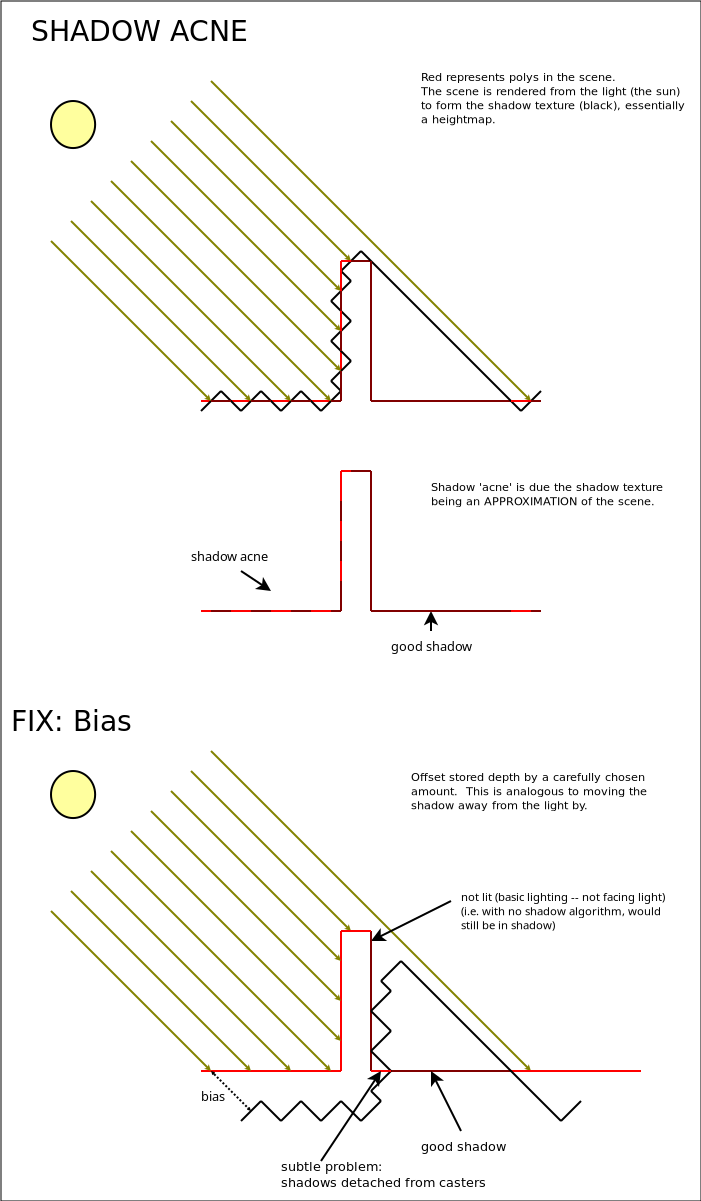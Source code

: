 <?xml version="1.0" encoding="UTF-8"?>
<dia:diagram xmlns:dia="http://www.lysator.liu.se/~alla/dia/">
  <dia:layer name="Background" visible="true" active="true">
    <dia:object type="Flowchart - Box" version="0" id="O0">
      <dia:attribute name="obj_pos">
        <dia:point val="25,-23"/>
      </dia:attribute>
      <dia:attribute name="obj_bb">
        <dia:rectangle val="25,-23;60,37"/>
      </dia:attribute>
      <dia:attribute name="elem_corner">
        <dia:point val="25,-23"/>
      </dia:attribute>
      <dia:attribute name="elem_width">
        <dia:real val="35"/>
      </dia:attribute>
      <dia:attribute name="elem_height">
        <dia:real val="60"/>
      </dia:attribute>
      <dia:attribute name="border_width">
        <dia:real val="1.175e-38"/>
      </dia:attribute>
      <dia:attribute name="show_background">
        <dia:boolean val="true"/>
      </dia:attribute>
      <dia:attribute name="padding">
        <dia:real val="0.5"/>
      </dia:attribute>
      <dia:attribute name="text">
        <dia:composite type="text">
          <dia:attribute name="string">
            <dia:string>##</dia:string>
          </dia:attribute>
          <dia:attribute name="font">
            <dia:font family="sans" style="0" name="Helvetica"/>
          </dia:attribute>
          <dia:attribute name="height">
            <dia:real val="0.8"/>
          </dia:attribute>
          <dia:attribute name="pos">
            <dia:point val="42.5,7.195"/>
          </dia:attribute>
          <dia:attribute name="color">
            <dia:color val="#a020f0"/>
          </dia:attribute>
          <dia:attribute name="alignment">
            <dia:enum val="1"/>
          </dia:attribute>
        </dia:composite>
      </dia:attribute>
    </dia:object>
    <dia:object type="Standard - Line" version="0" id="O1">
      <dia:attribute name="obj_pos">
        <dia:point val="35,30.5"/>
      </dia:attribute>
      <dia:attribute name="obj_bb">
        <dia:rectangle val="34.95,30.45;42.05,30.55"/>
      </dia:attribute>
      <dia:attribute name="conn_endpoints">
        <dia:point val="35,30.5"/>
        <dia:point val="42,30.5"/>
      </dia:attribute>
      <dia:attribute name="numcp">
        <dia:int val="1"/>
      </dia:attribute>
      <dia:attribute name="line_color">
        <dia:color val="#ff0000"/>
      </dia:attribute>
    </dia:object>
    <dia:object type="Standard - Line" version="0" id="O2">
      <dia:attribute name="obj_pos">
        <dia:point val="42,30.5"/>
      </dia:attribute>
      <dia:attribute name="obj_bb">
        <dia:rectangle val="41.95,23.45;42.05,30.55"/>
      </dia:attribute>
      <dia:attribute name="conn_endpoints">
        <dia:point val="42,30.5"/>
        <dia:point val="42,23.5"/>
      </dia:attribute>
      <dia:attribute name="numcp">
        <dia:int val="1"/>
      </dia:attribute>
      <dia:attribute name="line_color">
        <dia:color val="#ff0000"/>
      </dia:attribute>
    </dia:object>
    <dia:object type="Standard - Line" version="0" id="O3">
      <dia:attribute name="obj_pos">
        <dia:point val="44.5,30.5"/>
      </dia:attribute>
      <dia:attribute name="obj_bb">
        <dia:rectangle val="44.45,30.45;50.55,30.55"/>
      </dia:attribute>
      <dia:attribute name="conn_endpoints">
        <dia:point val="44.5,30.5"/>
        <dia:point val="50.5,30.5"/>
      </dia:attribute>
      <dia:attribute name="numcp">
        <dia:int val="1"/>
      </dia:attribute>
      <dia:attribute name="line_color">
        <dia:color val="#800000"/>
      </dia:attribute>
    </dia:object>
    <dia:object type="Flowchart - Ellipse" version="0" id="O4">
      <dia:attribute name="obj_pos">
        <dia:point val="27.5,15.5"/>
      </dia:attribute>
      <dia:attribute name="obj_bb">
        <dia:rectangle val="27.45,15.45;29.757,17.903"/>
      </dia:attribute>
      <dia:attribute name="elem_corner">
        <dia:point val="27.5,15.5"/>
      </dia:attribute>
      <dia:attribute name="elem_width">
        <dia:real val="2.207"/>
      </dia:attribute>
      <dia:attribute name="elem_height">
        <dia:real val="2.353"/>
      </dia:attribute>
      <dia:attribute name="border_width">
        <dia:real val="0.1"/>
      </dia:attribute>
      <dia:attribute name="inner_color">
        <dia:color val="#ffff9e"/>
      </dia:attribute>
      <dia:attribute name="show_background">
        <dia:boolean val="true"/>
      </dia:attribute>
      <dia:attribute name="padding">
        <dia:real val="0.354"/>
      </dia:attribute>
      <dia:attribute name="text">
        <dia:composite type="text">
          <dia:attribute name="string">
            <dia:string>##</dia:string>
          </dia:attribute>
          <dia:attribute name="font">
            <dia:font family="sans" style="0" name="Helvetica"/>
          </dia:attribute>
          <dia:attribute name="height">
            <dia:real val="0.8"/>
          </dia:attribute>
          <dia:attribute name="pos">
            <dia:point val="28.603,16.872"/>
          </dia:attribute>
          <dia:attribute name="color">
            <dia:color val="#000000"/>
          </dia:attribute>
          <dia:attribute name="alignment">
            <dia:enum val="1"/>
          </dia:attribute>
        </dia:composite>
      </dia:attribute>
    </dia:object>
    <dia:object type="Standard - Line" version="0" id="O5">
      <dia:attribute name="obj_pos">
        <dia:point val="44.5,26.5"/>
      </dia:attribute>
      <dia:attribute name="obj_bb">
        <dia:rectangle val="43.929,25.929;44.571,26.571"/>
      </dia:attribute>
      <dia:attribute name="conn_endpoints">
        <dia:point val="44.5,26.5"/>
        <dia:point val="44,26"/>
      </dia:attribute>
      <dia:attribute name="numcp">
        <dia:int val="1"/>
      </dia:attribute>
    </dia:object>
    <dia:object type="Standard - Line" version="0" id="O6">
      <dia:attribute name="obj_pos">
        <dia:point val="27.5,22.5"/>
      </dia:attribute>
      <dia:attribute name="obj_bb">
        <dia:rectangle val="27.429,22.429;35.579,30.579"/>
      </dia:attribute>
      <dia:attribute name="conn_endpoints">
        <dia:point val="27.5,22.5"/>
        <dia:point val="35.5,30.5"/>
      </dia:attribute>
      <dia:attribute name="numcp">
        <dia:int val="1"/>
      </dia:attribute>
      <dia:attribute name="line_color">
        <dia:color val="#828200"/>
      </dia:attribute>
      <dia:attribute name="end_arrow">
        <dia:enum val="22"/>
      </dia:attribute>
      <dia:attribute name="end_arrow_length">
        <dia:real val="0.1"/>
      </dia:attribute>
      <dia:attribute name="end_arrow_width">
        <dia:real val="0.1"/>
      </dia:attribute>
    </dia:object>
    <dia:object type="Standard - Line" version="0" id="O7">
      <dia:attribute name="obj_pos">
        <dia:point val="28.5,21.5"/>
      </dia:attribute>
      <dia:attribute name="obj_bb">
        <dia:rectangle val="28.429,21.429;37.579,30.579"/>
      </dia:attribute>
      <dia:attribute name="conn_endpoints">
        <dia:point val="28.5,21.5"/>
        <dia:point val="37.5,30.5"/>
      </dia:attribute>
      <dia:attribute name="numcp">
        <dia:int val="1"/>
      </dia:attribute>
      <dia:attribute name="line_color">
        <dia:color val="#828200"/>
      </dia:attribute>
      <dia:attribute name="end_arrow">
        <dia:enum val="22"/>
      </dia:attribute>
      <dia:attribute name="end_arrow_length">
        <dia:real val="0.1"/>
      </dia:attribute>
      <dia:attribute name="end_arrow_width">
        <dia:real val="0.1"/>
      </dia:attribute>
    </dia:object>
    <dia:object type="Standard - Line" version="0" id="O8">
      <dia:attribute name="obj_pos">
        <dia:point val="29.5,20.5"/>
      </dia:attribute>
      <dia:attribute name="obj_bb">
        <dia:rectangle val="29.429,20.429;39.579,30.579"/>
      </dia:attribute>
      <dia:attribute name="conn_endpoints">
        <dia:point val="29.5,20.5"/>
        <dia:point val="39.5,30.5"/>
      </dia:attribute>
      <dia:attribute name="numcp">
        <dia:int val="1"/>
      </dia:attribute>
      <dia:attribute name="line_color">
        <dia:color val="#828200"/>
      </dia:attribute>
      <dia:attribute name="end_arrow">
        <dia:enum val="22"/>
      </dia:attribute>
      <dia:attribute name="end_arrow_length">
        <dia:real val="0.1"/>
      </dia:attribute>
      <dia:attribute name="end_arrow_width">
        <dia:real val="0.1"/>
      </dia:attribute>
    </dia:object>
    <dia:object type="Standard - Line" version="0" id="O9">
      <dia:attribute name="obj_pos">
        <dia:point val="30.5,19.5"/>
      </dia:attribute>
      <dia:attribute name="obj_bb">
        <dia:rectangle val="30.429,19.429;41.579,30.579"/>
      </dia:attribute>
      <dia:attribute name="conn_endpoints">
        <dia:point val="30.5,19.5"/>
        <dia:point val="41.5,30.5"/>
      </dia:attribute>
      <dia:attribute name="numcp">
        <dia:int val="1"/>
      </dia:attribute>
      <dia:attribute name="line_color">
        <dia:color val="#828200"/>
      </dia:attribute>
      <dia:attribute name="end_arrow">
        <dia:enum val="22"/>
      </dia:attribute>
      <dia:attribute name="end_arrow_length">
        <dia:real val="0.1"/>
      </dia:attribute>
      <dia:attribute name="end_arrow_width">
        <dia:real val="0.1"/>
      </dia:attribute>
    </dia:object>
    <dia:object type="Standard - Line" version="0" id="O10">
      <dia:attribute name="obj_pos">
        <dia:point val="31.5,18.5"/>
      </dia:attribute>
      <dia:attribute name="obj_bb">
        <dia:rectangle val="31.429,18.429;42.079,29.079"/>
      </dia:attribute>
      <dia:attribute name="conn_endpoints">
        <dia:point val="31.5,18.5"/>
        <dia:point val="42,29"/>
      </dia:attribute>
      <dia:attribute name="numcp">
        <dia:int val="1"/>
      </dia:attribute>
      <dia:attribute name="line_color">
        <dia:color val="#828200"/>
      </dia:attribute>
      <dia:attribute name="end_arrow">
        <dia:enum val="22"/>
      </dia:attribute>
      <dia:attribute name="end_arrow_length">
        <dia:real val="0.1"/>
      </dia:attribute>
      <dia:attribute name="end_arrow_width">
        <dia:real val="0.1"/>
      </dia:attribute>
    </dia:object>
    <dia:object type="Standard - Line" version="0" id="O11">
      <dia:attribute name="obj_pos">
        <dia:point val="32.5,17.5"/>
      </dia:attribute>
      <dia:attribute name="obj_bb">
        <dia:rectangle val="32.429,17.429;42.079,27.079"/>
      </dia:attribute>
      <dia:attribute name="conn_endpoints">
        <dia:point val="32.5,17.5"/>
        <dia:point val="42,27"/>
      </dia:attribute>
      <dia:attribute name="numcp">
        <dia:int val="1"/>
      </dia:attribute>
      <dia:attribute name="line_color">
        <dia:color val="#828200"/>
      </dia:attribute>
      <dia:attribute name="end_arrow">
        <dia:enum val="22"/>
      </dia:attribute>
      <dia:attribute name="end_arrow_length">
        <dia:real val="0.1"/>
      </dia:attribute>
      <dia:attribute name="end_arrow_width">
        <dia:real val="0.1"/>
      </dia:attribute>
    </dia:object>
    <dia:object type="Standard - Line" version="0" id="O12">
      <dia:attribute name="obj_pos">
        <dia:point val="33.5,16.5"/>
      </dia:attribute>
      <dia:attribute name="obj_bb">
        <dia:rectangle val="33.429,16.429;42.079,25.079"/>
      </dia:attribute>
      <dia:attribute name="conn_endpoints">
        <dia:point val="33.5,16.5"/>
        <dia:point val="42,25"/>
      </dia:attribute>
      <dia:attribute name="numcp">
        <dia:int val="1"/>
      </dia:attribute>
      <dia:attribute name="line_color">
        <dia:color val="#828200"/>
      </dia:attribute>
      <dia:attribute name="end_arrow">
        <dia:enum val="22"/>
      </dia:attribute>
      <dia:attribute name="end_arrow_length">
        <dia:real val="0.1"/>
      </dia:attribute>
      <dia:attribute name="end_arrow_width">
        <dia:real val="0.1"/>
      </dia:attribute>
    </dia:object>
    <dia:object type="Standard - Line" version="0" id="O13">
      <dia:attribute name="obj_pos">
        <dia:point val="34.5,15.5"/>
      </dia:attribute>
      <dia:attribute name="obj_bb">
        <dia:rectangle val="34.429,15.429;42.579,23.579"/>
      </dia:attribute>
      <dia:attribute name="conn_endpoints">
        <dia:point val="34.5,15.5"/>
        <dia:point val="42.5,23.5"/>
      </dia:attribute>
      <dia:attribute name="numcp">
        <dia:int val="1"/>
      </dia:attribute>
      <dia:attribute name="line_color">
        <dia:color val="#828200"/>
      </dia:attribute>
      <dia:attribute name="end_arrow">
        <dia:enum val="22"/>
      </dia:attribute>
      <dia:attribute name="end_arrow_length">
        <dia:real val="0.1"/>
      </dia:attribute>
      <dia:attribute name="end_arrow_width">
        <dia:real val="0.1"/>
      </dia:attribute>
    </dia:object>
    <dia:object type="Standard - Line" version="0" id="O14">
      <dia:attribute name="obj_pos">
        <dia:point val="35.5,14.5"/>
      </dia:attribute>
      <dia:attribute name="obj_bb">
        <dia:rectangle val="35.429,14.429;51.579,30.579"/>
      </dia:attribute>
      <dia:attribute name="conn_endpoints">
        <dia:point val="35.5,14.5"/>
        <dia:point val="51.5,30.5"/>
      </dia:attribute>
      <dia:attribute name="numcp">
        <dia:int val="1"/>
      </dia:attribute>
      <dia:attribute name="line_color">
        <dia:color val="#828200"/>
      </dia:attribute>
      <dia:attribute name="end_arrow">
        <dia:enum val="22"/>
      </dia:attribute>
      <dia:attribute name="end_arrow_length">
        <dia:real val="0.1"/>
      </dia:attribute>
      <dia:attribute name="end_arrow_width">
        <dia:real val="0.1"/>
      </dia:attribute>
    </dia:object>
    <dia:object type="Standard - Line" version="0" id="O15">
      <dia:attribute name="obj_pos">
        <dia:point val="50.5,30.5"/>
      </dia:attribute>
      <dia:attribute name="obj_bb">
        <dia:rectangle val="50.45,30.45;57.05,30.55"/>
      </dia:attribute>
      <dia:attribute name="conn_endpoints">
        <dia:point val="50.5,30.5"/>
        <dia:point val="57,30.5"/>
      </dia:attribute>
      <dia:attribute name="numcp">
        <dia:int val="1"/>
      </dia:attribute>
      <dia:attribute name="line_color">
        <dia:color val="#ff0000"/>
      </dia:attribute>
    </dia:object>
    <dia:object type="Standard - Text" version="1" id="O16">
      <dia:attribute name="obj_pos">
        <dia:point val="48,22"/>
      </dia:attribute>
      <dia:attribute name="obj_bb">
        <dia:rectangle val="48,21.475;59.06,23.546"/>
      </dia:attribute>
      <dia:attribute name="text">
        <dia:composite type="text">
          <dia:attribute name="string">
            <dia:string>#not lit (basic lighting -- not facing light)
(i.e. with no shadow algorithm, would
still be in shadow)#</dia:string>
          </dia:attribute>
          <dia:attribute name="font">
            <dia:font family="sans" style="0" name="Helvetica"/>
          </dia:attribute>
          <dia:attribute name="height">
            <dia:real val="0.706"/>
          </dia:attribute>
          <dia:attribute name="pos">
            <dia:point val="48,22"/>
          </dia:attribute>
          <dia:attribute name="color">
            <dia:color val="#000000"/>
          </dia:attribute>
          <dia:attribute name="alignment">
            <dia:enum val="0"/>
          </dia:attribute>
        </dia:composite>
      </dia:attribute>
      <dia:attribute name="valign">
        <dia:enum val="3"/>
      </dia:attribute>
    </dia:object>
    <dia:object type="Standard - Line" version="0" id="O17">
      <dia:attribute name="obj_pos">
        <dia:point val="47.5,22"/>
      </dia:attribute>
      <dia:attribute name="obj_bb">
        <dia:rectangle val="43.4,21.933;47.567,24.07"/>
      </dia:attribute>
      <dia:attribute name="conn_endpoints">
        <dia:point val="47.5,22"/>
        <dia:point val="43.5,24"/>
      </dia:attribute>
      <dia:attribute name="numcp">
        <dia:int val="1"/>
      </dia:attribute>
      <dia:attribute name="end_arrow">
        <dia:enum val="22"/>
      </dia:attribute>
      <dia:attribute name="end_arrow_length">
        <dia:real val="0.5"/>
      </dia:attribute>
      <dia:attribute name="end_arrow_width">
        <dia:real val="0.5"/>
      </dia:attribute>
    </dia:object>
    <dia:object type="Standard - Line" version="0" id="O18">
      <dia:attribute name="obj_pos">
        <dia:point val="43.5,30.5"/>
      </dia:attribute>
      <dia:attribute name="obj_bb">
        <dia:rectangle val="43.45,23.45;43.55,30.55"/>
      </dia:attribute>
      <dia:attribute name="conn_endpoints">
        <dia:point val="43.5,30.5"/>
        <dia:point val="43.5,23.5"/>
      </dia:attribute>
      <dia:attribute name="numcp">
        <dia:int val="1"/>
      </dia:attribute>
      <dia:attribute name="line_color">
        <dia:color val="#800000"/>
      </dia:attribute>
    </dia:object>
    <dia:object type="Standard - Line" version="0" id="O19">
      <dia:attribute name="obj_pos">
        <dia:point val="43.5,23.5"/>
      </dia:attribute>
      <dia:attribute name="obj_bb">
        <dia:rectangle val="41.95,23.45;43.55,23.55"/>
      </dia:attribute>
      <dia:attribute name="conn_endpoints">
        <dia:point val="43.5,23.5"/>
        <dia:point val="42,23.5"/>
      </dia:attribute>
      <dia:attribute name="numcp">
        <dia:int val="1"/>
      </dia:attribute>
      <dia:attribute name="line_color">
        <dia:color val="#ff0000"/>
      </dia:attribute>
    </dia:object>
    <dia:object type="Standard - Line" version="0" id="O20">
      <dia:attribute name="obj_pos">
        <dia:point val="37,33"/>
      </dia:attribute>
      <dia:attribute name="obj_bb">
        <dia:rectangle val="36.929,31.929;38.071,33.071"/>
      </dia:attribute>
      <dia:attribute name="conn_endpoints">
        <dia:point val="37,33"/>
        <dia:point val="38,32"/>
      </dia:attribute>
      <dia:attribute name="numcp">
        <dia:int val="1"/>
      </dia:attribute>
    </dia:object>
    <dia:object type="Standard - Line" version="0" id="O21">
      <dia:attribute name="obj_pos">
        <dia:point val="39,33"/>
      </dia:attribute>
      <dia:attribute name="obj_bb">
        <dia:rectangle val="38.929,31.929;40.071,33.071"/>
      </dia:attribute>
      <dia:attribute name="conn_endpoints">
        <dia:point val="39,33"/>
        <dia:point val="40,32"/>
      </dia:attribute>
      <dia:attribute name="numcp">
        <dia:int val="1"/>
      </dia:attribute>
    </dia:object>
    <dia:object type="Standard - Line" version="0" id="O22">
      <dia:attribute name="obj_pos">
        <dia:point val="41,33"/>
      </dia:attribute>
      <dia:attribute name="obj_bb">
        <dia:rectangle val="40.929,31.929;42.071,33.071"/>
      </dia:attribute>
      <dia:attribute name="conn_endpoints">
        <dia:point val="41,33"/>
        <dia:point val="42,32"/>
      </dia:attribute>
      <dia:attribute name="numcp">
        <dia:int val="1"/>
      </dia:attribute>
    </dia:object>
    <dia:object type="Standard - Line" version="0" id="O23">
      <dia:attribute name="obj_pos">
        <dia:point val="43,33"/>
      </dia:attribute>
      <dia:attribute name="obj_bb">
        <dia:rectangle val="42.929,31.929;44.071,33.071"/>
      </dia:attribute>
      <dia:attribute name="conn_endpoints">
        <dia:point val="43,33"/>
        <dia:point val="44,32"/>
      </dia:attribute>
      <dia:attribute name="numcp">
        <dia:int val="1"/>
      </dia:attribute>
    </dia:object>
    <dia:object type="Standard - Line" version="0" id="O24">
      <dia:attribute name="obj_pos">
        <dia:point val="43.5,31.5"/>
      </dia:attribute>
      <dia:attribute name="obj_bb">
        <dia:rectangle val="43.429,30.429;44.571,31.571"/>
      </dia:attribute>
      <dia:attribute name="conn_endpoints">
        <dia:point val="43.5,31.5"/>
        <dia:point val="44.5,30.5"/>
      </dia:attribute>
      <dia:attribute name="numcp">
        <dia:int val="1"/>
      </dia:attribute>
    </dia:object>
    <dia:object type="Standard - Line" version="0" id="O25">
      <dia:attribute name="obj_pos">
        <dia:point val="43.5,29.5"/>
      </dia:attribute>
      <dia:attribute name="obj_bb">
        <dia:rectangle val="43.429,28.429;44.571,29.571"/>
      </dia:attribute>
      <dia:attribute name="conn_endpoints">
        <dia:point val="43.5,29.5"/>
        <dia:point val="44.5,28.5"/>
      </dia:attribute>
      <dia:attribute name="numcp">
        <dia:int val="1"/>
      </dia:attribute>
    </dia:object>
    <dia:object type="Standard - Line" version="0" id="O26">
      <dia:attribute name="obj_pos">
        <dia:point val="43.5,27.5"/>
      </dia:attribute>
      <dia:attribute name="obj_bb">
        <dia:rectangle val="43.429,26.429;44.571,27.571"/>
      </dia:attribute>
      <dia:attribute name="conn_endpoints">
        <dia:point val="43.5,27.5"/>
        <dia:point val="44.5,26.5"/>
      </dia:attribute>
      <dia:attribute name="numcp">
        <dia:int val="1"/>
      </dia:attribute>
    </dia:object>
    <dia:object type="Standard - Line" version="0" id="O27">
      <dia:attribute name="obj_pos">
        <dia:point val="44,26"/>
      </dia:attribute>
      <dia:attribute name="obj_bb">
        <dia:rectangle val="43.929,24.929;45.071,26.071"/>
      </dia:attribute>
      <dia:attribute name="conn_endpoints">
        <dia:point val="44,26"/>
        <dia:point val="45,25"/>
      </dia:attribute>
      <dia:attribute name="numcp">
        <dia:int val="1"/>
      </dia:attribute>
    </dia:object>
    <dia:object type="Standard - Line" version="0" id="O28">
      <dia:attribute name="obj_pos">
        <dia:point val="44.5,28.5"/>
      </dia:attribute>
      <dia:attribute name="obj_bb">
        <dia:rectangle val="43.429,27.429;44.571,28.571"/>
      </dia:attribute>
      <dia:attribute name="conn_endpoints">
        <dia:point val="44.5,28.5"/>
        <dia:point val="43.5,27.5"/>
      </dia:attribute>
      <dia:attribute name="numcp">
        <dia:int val="1"/>
      </dia:attribute>
    </dia:object>
    <dia:object type="Standard - Line" version="0" id="O29">
      <dia:attribute name="obj_pos">
        <dia:point val="44.5,30.5"/>
      </dia:attribute>
      <dia:attribute name="obj_bb">
        <dia:rectangle val="43.429,29.429;44.571,30.571"/>
      </dia:attribute>
      <dia:attribute name="conn_endpoints">
        <dia:point val="44.5,30.5"/>
        <dia:point val="43.5,29.5"/>
      </dia:attribute>
      <dia:attribute name="numcp">
        <dia:int val="1"/>
      </dia:attribute>
    </dia:object>
    <dia:object type="Standard - Line" version="0" id="O30">
      <dia:attribute name="obj_pos">
        <dia:point val="44,32"/>
      </dia:attribute>
      <dia:attribute name="obj_bb">
        <dia:rectangle val="43.429,31.429;44.071,32.071"/>
      </dia:attribute>
      <dia:attribute name="conn_endpoints">
        <dia:point val="44,32"/>
        <dia:point val="43.5,31.5"/>
      </dia:attribute>
      <dia:attribute name="numcp">
        <dia:int val="1"/>
      </dia:attribute>
    </dia:object>
    <dia:object type="Standard - Line" version="0" id="O31">
      <dia:attribute name="obj_pos">
        <dia:point val="43,33"/>
      </dia:attribute>
      <dia:attribute name="obj_bb">
        <dia:rectangle val="41.929,31.929;43.071,33.071"/>
      </dia:attribute>
      <dia:attribute name="conn_endpoints">
        <dia:point val="43,33"/>
        <dia:point val="42,32"/>
      </dia:attribute>
      <dia:attribute name="numcp">
        <dia:int val="1"/>
      </dia:attribute>
    </dia:object>
    <dia:object type="Standard - Line" version="0" id="O32">
      <dia:attribute name="obj_pos">
        <dia:point val="41,33"/>
      </dia:attribute>
      <dia:attribute name="obj_bb">
        <dia:rectangle val="39.929,31.929;41.071,33.071"/>
      </dia:attribute>
      <dia:attribute name="conn_endpoints">
        <dia:point val="41,33"/>
        <dia:point val="40,32"/>
      </dia:attribute>
      <dia:attribute name="numcp">
        <dia:int val="1"/>
      </dia:attribute>
    </dia:object>
    <dia:object type="Standard - Line" version="0" id="O33">
      <dia:attribute name="obj_pos">
        <dia:point val="39,33"/>
      </dia:attribute>
      <dia:attribute name="obj_bb">
        <dia:rectangle val="37.929,31.929;39.071,33.071"/>
      </dia:attribute>
      <dia:attribute name="conn_endpoints">
        <dia:point val="39,33"/>
        <dia:point val="38,32"/>
      </dia:attribute>
      <dia:attribute name="numcp">
        <dia:int val="1"/>
      </dia:attribute>
    </dia:object>
    <dia:object type="Standard - Line" version="0" id="O34">
      <dia:attribute name="obj_pos">
        <dia:point val="53,33"/>
      </dia:attribute>
      <dia:attribute name="obj_bb">
        <dia:rectangle val="44.929,24.929;53.071,33.071"/>
      </dia:attribute>
      <dia:attribute name="conn_endpoints">
        <dia:point val="53,33"/>
        <dia:point val="45,25"/>
      </dia:attribute>
      <dia:attribute name="numcp">
        <dia:int val="1"/>
      </dia:attribute>
    </dia:object>
    <dia:object type="Standard - Line" version="0" id="O35">
      <dia:attribute name="obj_pos">
        <dia:point val="53,33"/>
      </dia:attribute>
      <dia:attribute name="obj_bb">
        <dia:rectangle val="52.929,31.929;54.071,33.071"/>
      </dia:attribute>
      <dia:attribute name="conn_endpoints">
        <dia:point val="53,33"/>
        <dia:point val="54,32"/>
      </dia:attribute>
      <dia:attribute name="numcp">
        <dia:int val="1"/>
      </dia:attribute>
    </dia:object>
    <dia:object type="Standard - Line" version="0" id="O36">
      <dia:attribute name="obj_pos">
        <dia:point val="35.5,30.5"/>
      </dia:attribute>
      <dia:attribute name="obj_bb">
        <dia:rectangle val="35.429,30.429;37.571,32.571"/>
      </dia:attribute>
      <dia:attribute name="conn_endpoints">
        <dia:point val="35.5,30.5"/>
        <dia:point val="37.5,32.5"/>
      </dia:attribute>
      <dia:attribute name="numcp">
        <dia:int val="1"/>
      </dia:attribute>
      <dia:attribute name="line_style">
        <dia:enum val="4"/>
      </dia:attribute>
      <dia:attribute name="start_arrow">
        <dia:enum val="1"/>
      </dia:attribute>
      <dia:attribute name="start_arrow_length">
        <dia:real val="0.1"/>
      </dia:attribute>
      <dia:attribute name="start_arrow_width">
        <dia:real val="0.1"/>
      </dia:attribute>
      <dia:attribute name="end_arrow">
        <dia:enum val="1"/>
      </dia:attribute>
      <dia:attribute name="end_arrow_length">
        <dia:real val="0.1"/>
      </dia:attribute>
      <dia:attribute name="end_arrow_width">
        <dia:real val="0.1"/>
      </dia:attribute>
      <dia:connections>
        <dia:connection handle="1" to="O20" connection="0"/>
      </dia:connections>
    </dia:object>
    <dia:object type="Standard - Text" version="1" id="O37">
      <dia:attribute name="obj_pos">
        <dia:point val="35,32"/>
      </dia:attribute>
      <dia:attribute name="obj_bb">
        <dia:rectangle val="35,31.405;36.31,32.153"/>
      </dia:attribute>
      <dia:attribute name="text">
        <dia:composite type="text">
          <dia:attribute name="string">
            <dia:string>#bias#</dia:string>
          </dia:attribute>
          <dia:attribute name="font">
            <dia:font family="sans" style="0" name="Helvetica"/>
          </dia:attribute>
          <dia:attribute name="height">
            <dia:real val="0.8"/>
          </dia:attribute>
          <dia:attribute name="pos">
            <dia:point val="35,32"/>
          </dia:attribute>
          <dia:attribute name="color">
            <dia:color val="#000000"/>
          </dia:attribute>
          <dia:attribute name="alignment">
            <dia:enum val="0"/>
          </dia:attribute>
        </dia:composite>
      </dia:attribute>
      <dia:attribute name="valign">
        <dia:enum val="3"/>
      </dia:attribute>
    </dia:object>
    <dia:object type="Standard - Text" version="1" id="O38">
      <dia:attribute name="obj_pos">
        <dia:point val="46,34.5"/>
      </dia:attribute>
      <dia:attribute name="obj_bb">
        <dia:rectangle val="46,33.905;50.255,34.653"/>
      </dia:attribute>
      <dia:attribute name="text">
        <dia:composite type="text">
          <dia:attribute name="string">
            <dia:string>#good shadow#</dia:string>
          </dia:attribute>
          <dia:attribute name="font">
            <dia:font family="Bitstream Vera Sans" style="0" name="Courier"/>
          </dia:attribute>
          <dia:attribute name="height">
            <dia:real val="0.8"/>
          </dia:attribute>
          <dia:attribute name="pos">
            <dia:point val="46,34.5"/>
          </dia:attribute>
          <dia:attribute name="color">
            <dia:color val="#000000"/>
          </dia:attribute>
          <dia:attribute name="alignment">
            <dia:enum val="0"/>
          </dia:attribute>
        </dia:composite>
      </dia:attribute>
      <dia:attribute name="valign">
        <dia:enum val="3"/>
      </dia:attribute>
    </dia:object>
    <dia:object type="Standard - Line" version="0" id="O39">
      <dia:attribute name="obj_pos">
        <dia:point val="48,33.5"/>
      </dia:attribute>
      <dia:attribute name="obj_bb">
        <dia:rectangle val="46.43,30.4;48.067,33.567"/>
      </dia:attribute>
      <dia:attribute name="conn_endpoints">
        <dia:point val="48,33.5"/>
        <dia:point val="46.5,30.5"/>
      </dia:attribute>
      <dia:attribute name="numcp">
        <dia:int val="1"/>
      </dia:attribute>
      <dia:attribute name="end_arrow">
        <dia:enum val="22"/>
      </dia:attribute>
      <dia:attribute name="end_arrow_length">
        <dia:real val="0.5"/>
      </dia:attribute>
      <dia:attribute name="end_arrow_width">
        <dia:real val="0.5"/>
      </dia:attribute>
    </dia:object>
    <dia:object type="Standard - Text" version="1" id="O40">
      <dia:attribute name="obj_pos">
        <dia:point val="47,34"/>
      </dia:attribute>
      <dia:attribute name="obj_bb">
        <dia:rectangle val="47,33.405;47,34.153"/>
      </dia:attribute>
      <dia:attribute name="text">
        <dia:composite type="text">
          <dia:attribute name="string">
            <dia:string>##</dia:string>
          </dia:attribute>
          <dia:attribute name="font">
            <dia:font family="sans" style="0" name="Helvetica"/>
          </dia:attribute>
          <dia:attribute name="height">
            <dia:real val="0.8"/>
          </dia:attribute>
          <dia:attribute name="pos">
            <dia:point val="47,34"/>
          </dia:attribute>
          <dia:attribute name="color">
            <dia:color val="#000000"/>
          </dia:attribute>
          <dia:attribute name="alignment">
            <dia:enum val="0"/>
          </dia:attribute>
        </dia:composite>
      </dia:attribute>
      <dia:attribute name="valign">
        <dia:enum val="3"/>
      </dia:attribute>
    </dia:object>
    <dia:object type="Standard - Text" version="1" id="O41">
      <dia:attribute name="obj_pos">
        <dia:point val="48,34.5"/>
      </dia:attribute>
      <dia:attribute name="obj_bb">
        <dia:rectangle val="48,33.905;48,34.653"/>
      </dia:attribute>
      <dia:attribute name="text">
        <dia:composite type="text">
          <dia:attribute name="string">
            <dia:string>##</dia:string>
          </dia:attribute>
          <dia:attribute name="font">
            <dia:font family="sans" style="0" name="Helvetica"/>
          </dia:attribute>
          <dia:attribute name="height">
            <dia:real val="0.8"/>
          </dia:attribute>
          <dia:attribute name="pos">
            <dia:point val="48,34.5"/>
          </dia:attribute>
          <dia:attribute name="color">
            <dia:color val="#000000"/>
          </dia:attribute>
          <dia:attribute name="alignment">
            <dia:enum val="0"/>
          </dia:attribute>
        </dia:composite>
      </dia:attribute>
      <dia:attribute name="valign">
        <dia:enum val="3"/>
      </dia:attribute>
    </dia:object>
    <dia:object type="Standard - Line" version="0" id="O42">
      <dia:attribute name="obj_pos">
        <dia:point val="35,-3"/>
      </dia:attribute>
      <dia:attribute name="obj_bb">
        <dia:rectangle val="34.95,-3.05;42.05,-2.95"/>
      </dia:attribute>
      <dia:attribute name="conn_endpoints">
        <dia:point val="35,-3"/>
        <dia:point val="42,-3"/>
      </dia:attribute>
      <dia:attribute name="numcp">
        <dia:int val="1"/>
      </dia:attribute>
      <dia:attribute name="line_color">
        <dia:color val="#ff0000"/>
      </dia:attribute>
    </dia:object>
    <dia:object type="Standard - Line" version="0" id="O43">
      <dia:attribute name="obj_pos">
        <dia:point val="42,-4.5"/>
      </dia:attribute>
      <dia:attribute name="obj_bb">
        <dia:rectangle val="41.95,-5.55;42.05,-4.45"/>
      </dia:attribute>
      <dia:attribute name="conn_endpoints">
        <dia:point val="42,-4.5"/>
        <dia:point val="42,-5.5"/>
      </dia:attribute>
      <dia:attribute name="numcp">
        <dia:int val="1"/>
      </dia:attribute>
      <dia:attribute name="line_color">
        <dia:color val="#ff0000"/>
      </dia:attribute>
      <dia:connections>
        <dia:connection handle="0" to="O50" connection="0"/>
        <dia:connection handle="1" to="O56" connection="0"/>
      </dia:connections>
    </dia:object>
    <dia:object type="Standard - Line" version="0" id="O44">
      <dia:attribute name="obj_pos">
        <dia:point val="43.5,-3"/>
      </dia:attribute>
      <dia:attribute name="obj_bb">
        <dia:rectangle val="43.45,-3.05;50.55,-2.95"/>
      </dia:attribute>
      <dia:attribute name="conn_endpoints">
        <dia:point val="43.5,-3"/>
        <dia:point val="50.5,-3"/>
      </dia:attribute>
      <dia:attribute name="numcp">
        <dia:int val="1"/>
      </dia:attribute>
      <dia:attribute name="line_color">
        <dia:color val="#800000"/>
      </dia:attribute>
    </dia:object>
    <dia:object type="Flowchart - Ellipse" version="0" id="O45">
      <dia:attribute name="obj_pos">
        <dia:point val="27.5,-18"/>
      </dia:attribute>
      <dia:attribute name="obj_bb">
        <dia:rectangle val="27.45,-18.05;29.757,-15.597"/>
      </dia:attribute>
      <dia:attribute name="elem_corner">
        <dia:point val="27.5,-18"/>
      </dia:attribute>
      <dia:attribute name="elem_width">
        <dia:real val="2.207"/>
      </dia:attribute>
      <dia:attribute name="elem_height">
        <dia:real val="2.353"/>
      </dia:attribute>
      <dia:attribute name="border_width">
        <dia:real val="0.1"/>
      </dia:attribute>
      <dia:attribute name="inner_color">
        <dia:color val="#ffff9e"/>
      </dia:attribute>
      <dia:attribute name="show_background">
        <dia:boolean val="true"/>
      </dia:attribute>
      <dia:attribute name="padding">
        <dia:real val="0.354"/>
      </dia:attribute>
      <dia:attribute name="text">
        <dia:composite type="text">
          <dia:attribute name="string">
            <dia:string>##</dia:string>
          </dia:attribute>
          <dia:attribute name="font">
            <dia:font family="sans" style="0" name="Helvetica"/>
          </dia:attribute>
          <dia:attribute name="height">
            <dia:real val="0.8"/>
          </dia:attribute>
          <dia:attribute name="pos">
            <dia:point val="28.603,-16.628"/>
          </dia:attribute>
          <dia:attribute name="color">
            <dia:color val="#000000"/>
          </dia:attribute>
          <dia:attribute name="alignment">
            <dia:enum val="1"/>
          </dia:attribute>
        </dia:composite>
      </dia:attribute>
    </dia:object>
    <dia:object type="Standard - Line" version="0" id="O46">
      <dia:attribute name="obj_pos">
        <dia:point val="35,-2.5"/>
      </dia:attribute>
      <dia:attribute name="obj_bb">
        <dia:rectangle val="34.929,-3.571;36.071,-2.429"/>
      </dia:attribute>
      <dia:attribute name="conn_endpoints">
        <dia:point val="35,-2.5"/>
        <dia:point val="36,-3.5"/>
      </dia:attribute>
      <dia:attribute name="numcp">
        <dia:int val="1"/>
      </dia:attribute>
    </dia:object>
    <dia:object type="Standard - Line" version="0" id="O47">
      <dia:attribute name="obj_pos">
        <dia:point val="37,-2.5"/>
      </dia:attribute>
      <dia:attribute name="obj_bb">
        <dia:rectangle val="36.929,-3.571;38.071,-2.429"/>
      </dia:attribute>
      <dia:attribute name="conn_endpoints">
        <dia:point val="37,-2.5"/>
        <dia:point val="38,-3.5"/>
      </dia:attribute>
      <dia:attribute name="numcp">
        <dia:int val="1"/>
      </dia:attribute>
    </dia:object>
    <dia:object type="Standard - Line" version="0" id="O48">
      <dia:attribute name="obj_pos">
        <dia:point val="39,-2.5"/>
      </dia:attribute>
      <dia:attribute name="obj_bb">
        <dia:rectangle val="38.929,-3.571;40.071,-2.429"/>
      </dia:attribute>
      <dia:attribute name="conn_endpoints">
        <dia:point val="39,-2.5"/>
        <dia:point val="40,-3.5"/>
      </dia:attribute>
      <dia:attribute name="numcp">
        <dia:int val="1"/>
      </dia:attribute>
    </dia:object>
    <dia:object type="Standard - Line" version="0" id="O49">
      <dia:attribute name="obj_pos">
        <dia:point val="41,-2.5"/>
      </dia:attribute>
      <dia:attribute name="obj_bb">
        <dia:rectangle val="40.929,-3.571;42.071,-2.429"/>
      </dia:attribute>
      <dia:attribute name="conn_endpoints">
        <dia:point val="41,-2.5"/>
        <dia:point val="42,-3.5"/>
      </dia:attribute>
      <dia:attribute name="numcp">
        <dia:int val="1"/>
      </dia:attribute>
    </dia:object>
    <dia:object type="Standard - Line" version="0" id="O50">
      <dia:attribute name="obj_pos">
        <dia:point val="41.5,-4"/>
      </dia:attribute>
      <dia:attribute name="obj_bb">
        <dia:rectangle val="41.429,-5.071;42.571,-3.929"/>
      </dia:attribute>
      <dia:attribute name="conn_endpoints">
        <dia:point val="41.5,-4"/>
        <dia:point val="42.5,-5"/>
      </dia:attribute>
      <dia:attribute name="numcp">
        <dia:int val="1"/>
      </dia:attribute>
    </dia:object>
    <dia:object type="Standard - Line" version="0" id="O51">
      <dia:attribute name="obj_pos">
        <dia:point val="41.5,-6"/>
      </dia:attribute>
      <dia:attribute name="obj_bb">
        <dia:rectangle val="41.429,-7.071;42.571,-5.929"/>
      </dia:attribute>
      <dia:attribute name="conn_endpoints">
        <dia:point val="41.5,-6"/>
        <dia:point val="42.5,-7"/>
      </dia:attribute>
      <dia:attribute name="numcp">
        <dia:int val="1"/>
      </dia:attribute>
    </dia:object>
    <dia:object type="Standard - Line" version="0" id="O52">
      <dia:attribute name="obj_pos">
        <dia:point val="41.5,-8"/>
      </dia:attribute>
      <dia:attribute name="obj_bb">
        <dia:rectangle val="41.429,-9.071;42.571,-7.929"/>
      </dia:attribute>
      <dia:attribute name="conn_endpoints">
        <dia:point val="41.5,-8"/>
        <dia:point val="42.5,-9"/>
      </dia:attribute>
      <dia:attribute name="numcp">
        <dia:int val="1"/>
      </dia:attribute>
    </dia:object>
    <dia:object type="Standard - Line" version="0" id="O53">
      <dia:attribute name="obj_pos">
        <dia:point val="42,-9.5"/>
      </dia:attribute>
      <dia:attribute name="obj_bb">
        <dia:rectangle val="41.929,-10.571;43.071,-9.429"/>
      </dia:attribute>
      <dia:attribute name="conn_endpoints">
        <dia:point val="42,-9.5"/>
        <dia:point val="43,-10.5"/>
      </dia:attribute>
      <dia:attribute name="numcp">
        <dia:int val="1"/>
      </dia:attribute>
    </dia:object>
    <dia:object type="Standard - Line" version="0" id="O54">
      <dia:attribute name="obj_pos">
        <dia:point val="42.5,-9"/>
      </dia:attribute>
      <dia:attribute name="obj_bb">
        <dia:rectangle val="41.929,-9.571;42.571,-8.929"/>
      </dia:attribute>
      <dia:attribute name="conn_endpoints">
        <dia:point val="42.5,-9"/>
        <dia:point val="42,-9.5"/>
      </dia:attribute>
      <dia:attribute name="numcp">
        <dia:int val="1"/>
      </dia:attribute>
    </dia:object>
    <dia:object type="Standard - Line" version="0" id="O55">
      <dia:attribute name="obj_pos">
        <dia:point val="42.5,-7"/>
      </dia:attribute>
      <dia:attribute name="obj_bb">
        <dia:rectangle val="41.429,-8.071;42.571,-6.929"/>
      </dia:attribute>
      <dia:attribute name="conn_endpoints">
        <dia:point val="42.5,-7"/>
        <dia:point val="41.5,-8"/>
      </dia:attribute>
      <dia:attribute name="numcp">
        <dia:int val="1"/>
      </dia:attribute>
    </dia:object>
    <dia:object type="Standard - Line" version="0" id="O56">
      <dia:attribute name="obj_pos">
        <dia:point val="42.5,-5"/>
      </dia:attribute>
      <dia:attribute name="obj_bb">
        <dia:rectangle val="41.429,-6.071;42.571,-4.929"/>
      </dia:attribute>
      <dia:attribute name="conn_endpoints">
        <dia:point val="42.5,-5"/>
        <dia:point val="41.5,-6"/>
      </dia:attribute>
      <dia:attribute name="numcp">
        <dia:int val="1"/>
      </dia:attribute>
    </dia:object>
    <dia:object type="Standard - Line" version="0" id="O57">
      <dia:attribute name="obj_pos">
        <dia:point val="42,-3.5"/>
      </dia:attribute>
      <dia:attribute name="obj_bb">
        <dia:rectangle val="41.429,-4.071;42.071,-3.429"/>
      </dia:attribute>
      <dia:attribute name="conn_endpoints">
        <dia:point val="42,-3.5"/>
        <dia:point val="41.5,-4"/>
      </dia:attribute>
      <dia:attribute name="numcp">
        <dia:int val="1"/>
      </dia:attribute>
    </dia:object>
    <dia:object type="Standard - Line" version="0" id="O58">
      <dia:attribute name="obj_pos">
        <dia:point val="41,-2.5"/>
      </dia:attribute>
      <dia:attribute name="obj_bb">
        <dia:rectangle val="39.929,-3.571;41.071,-2.429"/>
      </dia:attribute>
      <dia:attribute name="conn_endpoints">
        <dia:point val="41,-2.5"/>
        <dia:point val="40,-3.5"/>
      </dia:attribute>
      <dia:attribute name="numcp">
        <dia:int val="1"/>
      </dia:attribute>
    </dia:object>
    <dia:object type="Standard - Line" version="0" id="O59">
      <dia:attribute name="obj_pos">
        <dia:point val="39,-2.5"/>
      </dia:attribute>
      <dia:attribute name="obj_bb">
        <dia:rectangle val="37.929,-3.571;39.071,-2.429"/>
      </dia:attribute>
      <dia:attribute name="conn_endpoints">
        <dia:point val="39,-2.5"/>
        <dia:point val="38,-3.5"/>
      </dia:attribute>
      <dia:attribute name="numcp">
        <dia:int val="1"/>
      </dia:attribute>
    </dia:object>
    <dia:object type="Standard - Line" version="0" id="O60">
      <dia:attribute name="obj_pos">
        <dia:point val="37,-2.5"/>
      </dia:attribute>
      <dia:attribute name="obj_bb">
        <dia:rectangle val="35.929,-3.571;37.071,-2.429"/>
      </dia:attribute>
      <dia:attribute name="conn_endpoints">
        <dia:point val="37,-2.5"/>
        <dia:point val="36,-3.5"/>
      </dia:attribute>
      <dia:attribute name="numcp">
        <dia:int val="1"/>
      </dia:attribute>
    </dia:object>
    <dia:object type="Standard - Line" version="0" id="O61">
      <dia:attribute name="obj_pos">
        <dia:point val="27.5,-11"/>
      </dia:attribute>
      <dia:attribute name="obj_bb">
        <dia:rectangle val="27.429,-11.071;35.579,-2.921"/>
      </dia:attribute>
      <dia:attribute name="conn_endpoints">
        <dia:point val="27.5,-11"/>
        <dia:point val="35.5,-3"/>
      </dia:attribute>
      <dia:attribute name="numcp">
        <dia:int val="1"/>
      </dia:attribute>
      <dia:attribute name="line_color">
        <dia:color val="#828200"/>
      </dia:attribute>
      <dia:attribute name="end_arrow">
        <dia:enum val="22"/>
      </dia:attribute>
      <dia:attribute name="end_arrow_length">
        <dia:real val="0.1"/>
      </dia:attribute>
      <dia:attribute name="end_arrow_width">
        <dia:real val="0.1"/>
      </dia:attribute>
      <dia:connections>
        <dia:connection handle="1" to="O46" connection="0"/>
      </dia:connections>
    </dia:object>
    <dia:object type="Standard - Line" version="0" id="O62">
      <dia:attribute name="obj_pos">
        <dia:point val="28.5,-12"/>
      </dia:attribute>
      <dia:attribute name="obj_bb">
        <dia:rectangle val="28.429,-12.071;37.579,-2.921"/>
      </dia:attribute>
      <dia:attribute name="conn_endpoints">
        <dia:point val="28.5,-12"/>
        <dia:point val="37.5,-3"/>
      </dia:attribute>
      <dia:attribute name="numcp">
        <dia:int val="1"/>
      </dia:attribute>
      <dia:attribute name="line_color">
        <dia:color val="#828200"/>
      </dia:attribute>
      <dia:attribute name="end_arrow">
        <dia:enum val="22"/>
      </dia:attribute>
      <dia:attribute name="end_arrow_length">
        <dia:real val="0.1"/>
      </dia:attribute>
      <dia:attribute name="end_arrow_width">
        <dia:real val="0.1"/>
      </dia:attribute>
      <dia:connections>
        <dia:connection handle="1" to="O47" connection="0"/>
      </dia:connections>
    </dia:object>
    <dia:object type="Standard - Line" version="0" id="O63">
      <dia:attribute name="obj_pos">
        <dia:point val="29.5,-13"/>
      </dia:attribute>
      <dia:attribute name="obj_bb">
        <dia:rectangle val="29.429,-13.071;39.579,-2.921"/>
      </dia:attribute>
      <dia:attribute name="conn_endpoints">
        <dia:point val="29.5,-13"/>
        <dia:point val="39.5,-3"/>
      </dia:attribute>
      <dia:attribute name="numcp">
        <dia:int val="1"/>
      </dia:attribute>
      <dia:attribute name="line_color">
        <dia:color val="#828200"/>
      </dia:attribute>
      <dia:attribute name="end_arrow">
        <dia:enum val="22"/>
      </dia:attribute>
      <dia:attribute name="end_arrow_length">
        <dia:real val="0.1"/>
      </dia:attribute>
      <dia:attribute name="end_arrow_width">
        <dia:real val="0.1"/>
      </dia:attribute>
      <dia:connections>
        <dia:connection handle="1" to="O48" connection="0"/>
      </dia:connections>
    </dia:object>
    <dia:object type="Standard - Line" version="0" id="O64">
      <dia:attribute name="obj_pos">
        <dia:point val="30.5,-14"/>
      </dia:attribute>
      <dia:attribute name="obj_bb">
        <dia:rectangle val="30.429,-14.071;41.579,-2.921"/>
      </dia:attribute>
      <dia:attribute name="conn_endpoints">
        <dia:point val="30.5,-14"/>
        <dia:point val="41.5,-3"/>
      </dia:attribute>
      <dia:attribute name="numcp">
        <dia:int val="1"/>
      </dia:attribute>
      <dia:attribute name="line_color">
        <dia:color val="#828200"/>
      </dia:attribute>
      <dia:attribute name="end_arrow">
        <dia:enum val="22"/>
      </dia:attribute>
      <dia:attribute name="end_arrow_length">
        <dia:real val="0.1"/>
      </dia:attribute>
      <dia:attribute name="end_arrow_width">
        <dia:real val="0.1"/>
      </dia:attribute>
      <dia:connections>
        <dia:connection handle="1" to="O49" connection="0"/>
      </dia:connections>
    </dia:object>
    <dia:object type="Standard - Line" version="0" id="O65">
      <dia:attribute name="obj_pos">
        <dia:point val="31.5,-15"/>
      </dia:attribute>
      <dia:attribute name="obj_bb">
        <dia:rectangle val="31.429,-15.071;42.079,-4.421"/>
      </dia:attribute>
      <dia:attribute name="conn_endpoints">
        <dia:point val="31.5,-15"/>
        <dia:point val="42,-4.5"/>
      </dia:attribute>
      <dia:attribute name="numcp">
        <dia:int val="1"/>
      </dia:attribute>
      <dia:attribute name="line_color">
        <dia:color val="#828200"/>
      </dia:attribute>
      <dia:attribute name="end_arrow">
        <dia:enum val="22"/>
      </dia:attribute>
      <dia:attribute name="end_arrow_length">
        <dia:real val="0.1"/>
      </dia:attribute>
      <dia:attribute name="end_arrow_width">
        <dia:real val="0.1"/>
      </dia:attribute>
      <dia:connections>
        <dia:connection handle="1" to="O50" connection="0"/>
      </dia:connections>
    </dia:object>
    <dia:object type="Standard - Line" version="0" id="O66">
      <dia:attribute name="obj_pos">
        <dia:point val="32.5,-16"/>
      </dia:attribute>
      <dia:attribute name="obj_bb">
        <dia:rectangle val="32.429,-16.071;42.079,-6.421"/>
      </dia:attribute>
      <dia:attribute name="conn_endpoints">
        <dia:point val="32.5,-16"/>
        <dia:point val="42,-6.5"/>
      </dia:attribute>
      <dia:attribute name="numcp">
        <dia:int val="1"/>
      </dia:attribute>
      <dia:attribute name="line_color">
        <dia:color val="#828200"/>
      </dia:attribute>
      <dia:attribute name="end_arrow">
        <dia:enum val="22"/>
      </dia:attribute>
      <dia:attribute name="end_arrow_length">
        <dia:real val="0.1"/>
      </dia:attribute>
      <dia:attribute name="end_arrow_width">
        <dia:real val="0.1"/>
      </dia:attribute>
      <dia:connections>
        <dia:connection handle="1" to="O51" connection="0"/>
      </dia:connections>
    </dia:object>
    <dia:object type="Standard - Line" version="0" id="O67">
      <dia:attribute name="obj_pos">
        <dia:point val="33.5,-17"/>
      </dia:attribute>
      <dia:attribute name="obj_bb">
        <dia:rectangle val="33.429,-17.071;42.079,-8.421"/>
      </dia:attribute>
      <dia:attribute name="conn_endpoints">
        <dia:point val="33.5,-17"/>
        <dia:point val="42,-8.5"/>
      </dia:attribute>
      <dia:attribute name="numcp">
        <dia:int val="1"/>
      </dia:attribute>
      <dia:attribute name="line_color">
        <dia:color val="#828200"/>
      </dia:attribute>
      <dia:attribute name="end_arrow">
        <dia:enum val="22"/>
      </dia:attribute>
      <dia:attribute name="end_arrow_length">
        <dia:real val="0.1"/>
      </dia:attribute>
      <dia:attribute name="end_arrow_width">
        <dia:real val="0.1"/>
      </dia:attribute>
      <dia:connections>
        <dia:connection handle="1" to="O52" connection="0"/>
      </dia:connections>
    </dia:object>
    <dia:object type="Standard - Line" version="0" id="O68">
      <dia:attribute name="obj_pos">
        <dia:point val="34.5,-18"/>
      </dia:attribute>
      <dia:attribute name="obj_bb">
        <dia:rectangle val="34.429,-18.071;42.579,-9.921"/>
      </dia:attribute>
      <dia:attribute name="conn_endpoints">
        <dia:point val="34.5,-18"/>
        <dia:point val="42.5,-10"/>
      </dia:attribute>
      <dia:attribute name="numcp">
        <dia:int val="1"/>
      </dia:attribute>
      <dia:attribute name="line_color">
        <dia:color val="#828200"/>
      </dia:attribute>
      <dia:attribute name="end_arrow">
        <dia:enum val="22"/>
      </dia:attribute>
      <dia:attribute name="end_arrow_length">
        <dia:real val="0.1"/>
      </dia:attribute>
      <dia:attribute name="end_arrow_width">
        <dia:real val="0.1"/>
      </dia:attribute>
      <dia:connections>
        <dia:connection handle="1" to="O53" connection="0"/>
      </dia:connections>
    </dia:object>
    <dia:object type="Standard - Line" version="0" id="O69">
      <dia:attribute name="obj_pos">
        <dia:point val="43.5,-10"/>
      </dia:attribute>
      <dia:attribute name="obj_bb">
        <dia:rectangle val="42.45,-10.05;43.55,-9.95"/>
      </dia:attribute>
      <dia:attribute name="conn_endpoints">
        <dia:point val="43.5,-10"/>
        <dia:point val="42.5,-10"/>
      </dia:attribute>
      <dia:attribute name="numcp">
        <dia:int val="1"/>
      </dia:attribute>
      <dia:attribute name="line_color">
        <dia:color val="#800000"/>
      </dia:attribute>
      <dia:connections>
        <dia:connection handle="1" to="O53" connection="0"/>
      </dia:connections>
    </dia:object>
    <dia:object type="Standard - Line" version="0" id="O70">
      <dia:attribute name="obj_pos">
        <dia:point val="42,-7.5"/>
      </dia:attribute>
      <dia:attribute name="obj_bb">
        <dia:rectangle val="41.95,-8.55;42.05,-7.45"/>
      </dia:attribute>
      <dia:attribute name="conn_endpoints">
        <dia:point val="42,-7.5"/>
        <dia:point val="42,-8.5"/>
      </dia:attribute>
      <dia:attribute name="numcp">
        <dia:int val="1"/>
      </dia:attribute>
      <dia:attribute name="line_color">
        <dia:color val="#800000"/>
      </dia:attribute>
      <dia:connections>
        <dia:connection handle="0" to="O55" connection="0"/>
        <dia:connection handle="1" to="O52" connection="0"/>
      </dia:connections>
    </dia:object>
    <dia:object type="Standard - Line" version="0" id="O71">
      <dia:attribute name="obj_pos">
        <dia:point val="42,-5.5"/>
      </dia:attribute>
      <dia:attribute name="obj_bb">
        <dia:rectangle val="41.95,-6.55;42.05,-5.45"/>
      </dia:attribute>
      <dia:attribute name="conn_endpoints">
        <dia:point val="42,-5.5"/>
        <dia:point val="42,-6.5"/>
      </dia:attribute>
      <dia:attribute name="numcp">
        <dia:int val="1"/>
      </dia:attribute>
      <dia:attribute name="line_color">
        <dia:color val="#800000"/>
      </dia:attribute>
      <dia:connections>
        <dia:connection handle="0" to="O56" connection="0"/>
        <dia:connection handle="1" to="O51" connection="0"/>
      </dia:connections>
    </dia:object>
    <dia:object type="Standard - Line" version="0" id="O72">
      <dia:attribute name="obj_pos">
        <dia:point val="42,-3"/>
      </dia:attribute>
      <dia:attribute name="obj_bb">
        <dia:rectangle val="41.95,-4.55;42.05,-2.95"/>
      </dia:attribute>
      <dia:attribute name="conn_endpoints">
        <dia:point val="42,-3"/>
        <dia:point val="42,-4.5"/>
      </dia:attribute>
      <dia:attribute name="numcp">
        <dia:int val="1"/>
      </dia:attribute>
      <dia:attribute name="line_color">
        <dia:color val="#800000"/>
      </dia:attribute>
      <dia:connections>
        <dia:connection handle="1" to="O50" connection="0"/>
      </dia:connections>
    </dia:object>
    <dia:object type="Standard - Line" version="0" id="O73">
      <dia:attribute name="obj_pos">
        <dia:point val="41.5,-3"/>
      </dia:attribute>
      <dia:attribute name="obj_bb">
        <dia:rectangle val="41.45,-3.05;42.05,-2.95"/>
      </dia:attribute>
      <dia:attribute name="conn_endpoints">
        <dia:point val="41.5,-3"/>
        <dia:point val="42,-3"/>
      </dia:attribute>
      <dia:attribute name="numcp">
        <dia:int val="1"/>
      </dia:attribute>
      <dia:attribute name="line_color">
        <dia:color val="#800000"/>
      </dia:attribute>
      <dia:connections>
        <dia:connection handle="0" to="O49" connection="0"/>
      </dia:connections>
    </dia:object>
    <dia:object type="Standard - Line" version="0" id="O74">
      <dia:attribute name="obj_pos">
        <dia:point val="39.5,-3"/>
      </dia:attribute>
      <dia:attribute name="obj_bb">
        <dia:rectangle val="39.45,-3.05;40.55,-2.95"/>
      </dia:attribute>
      <dia:attribute name="conn_endpoints">
        <dia:point val="39.5,-3"/>
        <dia:point val="40.5,-3"/>
      </dia:attribute>
      <dia:attribute name="numcp">
        <dia:int val="1"/>
      </dia:attribute>
      <dia:attribute name="line_color">
        <dia:color val="#800000"/>
      </dia:attribute>
      <dia:connections>
        <dia:connection handle="0" to="O48" connection="0"/>
        <dia:connection handle="1" to="O58" connection="0"/>
      </dia:connections>
    </dia:object>
    <dia:object type="Standard - Line" version="0" id="O75">
      <dia:attribute name="obj_pos">
        <dia:point val="37.5,-3"/>
      </dia:attribute>
      <dia:attribute name="obj_bb">
        <dia:rectangle val="37.45,-3.05;38.55,-2.95"/>
      </dia:attribute>
      <dia:attribute name="conn_endpoints">
        <dia:point val="37.5,-3"/>
        <dia:point val="38.5,-3"/>
      </dia:attribute>
      <dia:attribute name="numcp">
        <dia:int val="1"/>
      </dia:attribute>
      <dia:attribute name="line_color">
        <dia:color val="#800000"/>
      </dia:attribute>
      <dia:connections>
        <dia:connection handle="0" to="O47" connection="0"/>
        <dia:connection handle="1" to="O42" connection="0"/>
      </dia:connections>
    </dia:object>
    <dia:object type="Standard - Line" version="0" id="O76">
      <dia:attribute name="obj_pos">
        <dia:point val="35.5,-3"/>
      </dia:attribute>
      <dia:attribute name="obj_bb">
        <dia:rectangle val="35.45,-3.05;36.55,-2.95"/>
      </dia:attribute>
      <dia:attribute name="conn_endpoints">
        <dia:point val="35.5,-3"/>
        <dia:point val="36.5,-3"/>
      </dia:attribute>
      <dia:attribute name="numcp">
        <dia:int val="1"/>
      </dia:attribute>
      <dia:attribute name="line_color">
        <dia:color val="#800000"/>
      </dia:attribute>
      <dia:connections>
        <dia:connection handle="0" to="O46" connection="0"/>
        <dia:connection handle="1" to="O60" connection="0"/>
      </dia:connections>
    </dia:object>
    <dia:object type="Standard - Line" version="0" id="O77">
      <dia:attribute name="obj_pos">
        <dia:point val="35.5,-19"/>
      </dia:attribute>
      <dia:attribute name="obj_bb">
        <dia:rectangle val="35.429,-19.071;51.579,-2.921"/>
      </dia:attribute>
      <dia:attribute name="conn_endpoints">
        <dia:point val="35.5,-19"/>
        <dia:point val="51.5,-3"/>
      </dia:attribute>
      <dia:attribute name="numcp">
        <dia:int val="1"/>
      </dia:attribute>
      <dia:attribute name="line_color">
        <dia:color val="#828200"/>
      </dia:attribute>
      <dia:attribute name="end_arrow">
        <dia:enum val="22"/>
      </dia:attribute>
      <dia:attribute name="end_arrow_length">
        <dia:real val="0.1"/>
      </dia:attribute>
      <dia:attribute name="end_arrow_width">
        <dia:real val="0.1"/>
      </dia:attribute>
      <dia:connections>
        <dia:connection handle="1" to="O78" connection="0"/>
      </dia:connections>
    </dia:object>
    <dia:object type="Standard - Line" version="0" id="O78">
      <dia:attribute name="obj_pos">
        <dia:point val="51,-2.5"/>
      </dia:attribute>
      <dia:attribute name="obj_bb">
        <dia:rectangle val="50.929,-3.571;52.071,-2.429"/>
      </dia:attribute>
      <dia:attribute name="conn_endpoints">
        <dia:point val="51,-2.5"/>
        <dia:point val="52,-3.5"/>
      </dia:attribute>
      <dia:attribute name="numcp">
        <dia:int val="1"/>
      </dia:attribute>
    </dia:object>
    <dia:object type="Standard - Line" version="0" id="O79">
      <dia:attribute name="obj_pos">
        <dia:point val="51,-2.5"/>
      </dia:attribute>
      <dia:attribute name="obj_bb">
        <dia:rectangle val="42.929,-10.571;51.071,-2.429"/>
      </dia:attribute>
      <dia:attribute name="conn_endpoints">
        <dia:point val="51,-2.5"/>
        <dia:point val="43,-10.5"/>
      </dia:attribute>
      <dia:attribute name="numcp">
        <dia:int val="1"/>
      </dia:attribute>
    </dia:object>
    <dia:object type="Standard - Line" version="0" id="O80">
      <dia:attribute name="obj_pos">
        <dia:point val="50.5,-3"/>
      </dia:attribute>
      <dia:attribute name="obj_bb">
        <dia:rectangle val="50.45,-3.05;51.55,-2.95"/>
      </dia:attribute>
      <dia:attribute name="conn_endpoints">
        <dia:point val="50.5,-3"/>
        <dia:point val="51.5,-3"/>
      </dia:attribute>
      <dia:attribute name="numcp">
        <dia:int val="1"/>
      </dia:attribute>
      <dia:attribute name="line_color">
        <dia:color val="#ff0000"/>
      </dia:attribute>
      <dia:connections>
        <dia:connection handle="1" to="O78" connection="0"/>
      </dia:connections>
    </dia:object>
    <dia:object type="Standard - Line" version="0" id="O81">
      <dia:attribute name="obj_pos">
        <dia:point val="51.5,-3"/>
      </dia:attribute>
      <dia:attribute name="obj_bb">
        <dia:rectangle val="51.45,-3.05;52.05,-2.95"/>
      </dia:attribute>
      <dia:attribute name="conn_endpoints">
        <dia:point val="51.5,-3"/>
        <dia:point val="52,-3"/>
      </dia:attribute>
      <dia:attribute name="numcp">
        <dia:int val="1"/>
      </dia:attribute>
      <dia:attribute name="line_color">
        <dia:color val="#800000"/>
      </dia:attribute>
      <dia:connections>
        <dia:connection handle="0" to="O78" connection="0"/>
      </dia:connections>
    </dia:object>
    <dia:object type="Standard - Text" version="1" id="O82">
      <dia:attribute name="obj_pos">
        <dia:point val="34.5,5"/>
      </dia:attribute>
      <dia:attribute name="obj_bb">
        <dia:rectangle val="34.5,4.405;38.7,5.152"/>
      </dia:attribute>
      <dia:attribute name="text">
        <dia:composite type="text">
          <dia:attribute name="string">
            <dia:string>#shadow acne#</dia:string>
          </dia:attribute>
          <dia:attribute name="font">
            <dia:font family="sans" style="0" name="Helvetica"/>
          </dia:attribute>
          <dia:attribute name="height">
            <dia:real val="0.8"/>
          </dia:attribute>
          <dia:attribute name="pos">
            <dia:point val="34.5,5"/>
          </dia:attribute>
          <dia:attribute name="color">
            <dia:color val="#000000"/>
          </dia:attribute>
          <dia:attribute name="alignment">
            <dia:enum val="0"/>
          </dia:attribute>
        </dia:composite>
      </dia:attribute>
      <dia:attribute name="valign">
        <dia:enum val="3"/>
      </dia:attribute>
    </dia:object>
    <dia:object type="Standard - Text" version="1" id="O83">
      <dia:attribute name="obj_pos">
        <dia:point val="44.5,9.5"/>
      </dia:attribute>
      <dia:attribute name="obj_bb">
        <dia:rectangle val="44.5,8.905;48.755,9.652"/>
      </dia:attribute>
      <dia:attribute name="text">
        <dia:composite type="text">
          <dia:attribute name="string">
            <dia:string>#good shadow#</dia:string>
          </dia:attribute>
          <dia:attribute name="font">
            <dia:font family="sans" style="0" name="Helvetica"/>
          </dia:attribute>
          <dia:attribute name="height">
            <dia:real val="0.8"/>
          </dia:attribute>
          <dia:attribute name="pos">
            <dia:point val="44.5,9.5"/>
          </dia:attribute>
          <dia:attribute name="color">
            <dia:color val="#000000"/>
          </dia:attribute>
          <dia:attribute name="alignment">
            <dia:enum val="0"/>
          </dia:attribute>
        </dia:composite>
      </dia:attribute>
      <dia:attribute name="valign">
        <dia:enum val="3"/>
      </dia:attribute>
    </dia:object>
    <dia:object type="Standard - Line" version="0" id="O84">
      <dia:attribute name="obj_pos">
        <dia:point val="37,5.5"/>
      </dia:attribute>
      <dia:attribute name="obj_bb">
        <dia:rectangle val="36.931,5.431;38.593,6.569"/>
      </dia:attribute>
      <dia:attribute name="conn_endpoints">
        <dia:point val="37,5.5"/>
        <dia:point val="38.5,6.5"/>
      </dia:attribute>
      <dia:attribute name="numcp">
        <dia:int val="1"/>
      </dia:attribute>
      <dia:attribute name="end_arrow">
        <dia:enum val="22"/>
      </dia:attribute>
      <dia:attribute name="end_arrow_length">
        <dia:real val="0.5"/>
      </dia:attribute>
      <dia:attribute name="end_arrow_width">
        <dia:real val="0.5"/>
      </dia:attribute>
    </dia:object>
    <dia:object type="Standard - Line" version="0" id="O85">
      <dia:attribute name="obj_pos">
        <dia:point val="46.5,8.5"/>
      </dia:attribute>
      <dia:attribute name="obj_bb">
        <dia:rectangle val="46.138,7.388;46.862,8.55"/>
      </dia:attribute>
      <dia:attribute name="conn_endpoints">
        <dia:point val="46.5,8.5"/>
        <dia:point val="46.5,7.5"/>
      </dia:attribute>
      <dia:attribute name="numcp">
        <dia:int val="1"/>
      </dia:attribute>
      <dia:attribute name="end_arrow">
        <dia:enum val="22"/>
      </dia:attribute>
      <dia:attribute name="end_arrow_length">
        <dia:real val="0.5"/>
      </dia:attribute>
      <dia:attribute name="end_arrow_width">
        <dia:real val="0.5"/>
      </dia:attribute>
    </dia:object>
    <dia:object type="Standard - Line" version="0" id="O86">
      <dia:attribute name="obj_pos">
        <dia:point val="43.5,-3"/>
      </dia:attribute>
      <dia:attribute name="obj_bb">
        <dia:rectangle val="43.45,-10.05;43.55,-2.95"/>
      </dia:attribute>
      <dia:attribute name="conn_endpoints">
        <dia:point val="43.5,-3"/>
        <dia:point val="43.5,-10"/>
      </dia:attribute>
      <dia:attribute name="numcp">
        <dia:int val="1"/>
      </dia:attribute>
      <dia:attribute name="line_color">
        <dia:color val="#800000"/>
      </dia:attribute>
    </dia:object>
    <dia:object type="Standard - Line" version="0" id="O87">
      <dia:attribute name="obj_pos">
        <dia:point val="42,-6.5"/>
      </dia:attribute>
      <dia:attribute name="obj_bb">
        <dia:rectangle val="41.95,-7.55;42.05,-6.45"/>
      </dia:attribute>
      <dia:attribute name="conn_endpoints">
        <dia:point val="42,-6.5"/>
        <dia:point val="42,-7.5"/>
      </dia:attribute>
      <dia:attribute name="numcp">
        <dia:int val="1"/>
      </dia:attribute>
      <dia:attribute name="line_color">
        <dia:color val="#ff0000"/>
      </dia:attribute>
      <dia:connections>
        <dia:connection handle="0" to="O51" connection="0"/>
        <dia:connection handle="1" to="O55" connection="0"/>
      </dia:connections>
    </dia:object>
    <dia:object type="Standard - Line" version="0" id="O88">
      <dia:attribute name="obj_pos">
        <dia:point val="42,-8.5"/>
      </dia:attribute>
      <dia:attribute name="obj_bb">
        <dia:rectangle val="41.95,-10.05;42.05,-8.45"/>
      </dia:attribute>
      <dia:attribute name="conn_endpoints">
        <dia:point val="42,-8.5"/>
        <dia:point val="42,-10"/>
      </dia:attribute>
      <dia:attribute name="numcp">
        <dia:int val="1"/>
      </dia:attribute>
      <dia:attribute name="line_color">
        <dia:color val="#ff0000"/>
      </dia:attribute>
      <dia:connections>
        <dia:connection handle="0" to="O52" connection="0"/>
      </dia:connections>
    </dia:object>
    <dia:object type="Standard - Line" version="0" id="O89">
      <dia:attribute name="obj_pos">
        <dia:point val="42.5,-10"/>
      </dia:attribute>
      <dia:attribute name="obj_bb">
        <dia:rectangle val="41.95,-10.05;42.55,-9.95"/>
      </dia:attribute>
      <dia:attribute name="conn_endpoints">
        <dia:point val="42.5,-10"/>
        <dia:point val="42,-10"/>
      </dia:attribute>
      <dia:attribute name="numcp">
        <dia:int val="1"/>
      </dia:attribute>
      <dia:attribute name="line_color">
        <dia:color val="#ff0000"/>
      </dia:attribute>
      <dia:connections>
        <dia:connection handle="0" to="O53" connection="0"/>
      </dia:connections>
    </dia:object>
    <dia:object type="Standard - Line" version="0" id="O90">
      <dia:attribute name="obj_pos">
        <dia:point val="35,7.5"/>
      </dia:attribute>
      <dia:attribute name="obj_bb">
        <dia:rectangle val="34.95,7.45;42.05,7.55"/>
      </dia:attribute>
      <dia:attribute name="conn_endpoints">
        <dia:point val="35,7.5"/>
        <dia:point val="42,7.5"/>
      </dia:attribute>
      <dia:attribute name="numcp">
        <dia:int val="1"/>
      </dia:attribute>
      <dia:attribute name="line_color">
        <dia:color val="#ff0000"/>
      </dia:attribute>
    </dia:object>
    <dia:object type="Standard - Line" version="0" id="O91">
      <dia:attribute name="obj_pos">
        <dia:point val="42,6"/>
      </dia:attribute>
      <dia:attribute name="obj_bb">
        <dia:rectangle val="41.95,4.95;42.05,6.05"/>
      </dia:attribute>
      <dia:attribute name="conn_endpoints">
        <dia:point val="42,6"/>
        <dia:point val="42,5"/>
      </dia:attribute>
      <dia:attribute name="numcp">
        <dia:int val="1"/>
      </dia:attribute>
      <dia:attribute name="line_color">
        <dia:color val="#ff0000"/>
      </dia:attribute>
    </dia:object>
    <dia:object type="Standard - Line" version="0" id="O92">
      <dia:attribute name="obj_pos">
        <dia:point val="43.5,7.5"/>
      </dia:attribute>
      <dia:attribute name="obj_bb">
        <dia:rectangle val="43.45,7.45;50.55,7.55"/>
      </dia:attribute>
      <dia:attribute name="conn_endpoints">
        <dia:point val="43.5,7.5"/>
        <dia:point val="50.5,7.5"/>
      </dia:attribute>
      <dia:attribute name="numcp">
        <dia:int val="1"/>
      </dia:attribute>
      <dia:attribute name="line_color">
        <dia:color val="#800000"/>
      </dia:attribute>
    </dia:object>
    <dia:object type="Standard - Line" version="0" id="O93">
      <dia:attribute name="obj_pos">
        <dia:point val="43.5,0.5"/>
      </dia:attribute>
      <dia:attribute name="obj_bb">
        <dia:rectangle val="42.45,0.45;43.55,0.55"/>
      </dia:attribute>
      <dia:attribute name="conn_endpoints">
        <dia:point val="43.5,0.5"/>
        <dia:point val="42.5,0.5"/>
      </dia:attribute>
      <dia:attribute name="numcp">
        <dia:int val="1"/>
      </dia:attribute>
      <dia:attribute name="line_color">
        <dia:color val="#800000"/>
      </dia:attribute>
    </dia:object>
    <dia:object type="Standard - Line" version="0" id="O94">
      <dia:attribute name="obj_pos">
        <dia:point val="42,3"/>
      </dia:attribute>
      <dia:attribute name="obj_bb">
        <dia:rectangle val="41.95,1.95;42.05,3.05"/>
      </dia:attribute>
      <dia:attribute name="conn_endpoints">
        <dia:point val="42,3"/>
        <dia:point val="42,2"/>
      </dia:attribute>
      <dia:attribute name="numcp">
        <dia:int val="1"/>
      </dia:attribute>
      <dia:attribute name="line_color">
        <dia:color val="#800000"/>
      </dia:attribute>
    </dia:object>
    <dia:object type="Standard - Line" version="0" id="O95">
      <dia:attribute name="obj_pos">
        <dia:point val="42,5"/>
      </dia:attribute>
      <dia:attribute name="obj_bb">
        <dia:rectangle val="41.95,3.95;42.05,5.05"/>
      </dia:attribute>
      <dia:attribute name="conn_endpoints">
        <dia:point val="42,5"/>
        <dia:point val="42,4"/>
      </dia:attribute>
      <dia:attribute name="numcp">
        <dia:int val="1"/>
      </dia:attribute>
      <dia:attribute name="line_color">
        <dia:color val="#800000"/>
      </dia:attribute>
    </dia:object>
    <dia:object type="Standard - Line" version="0" id="O96">
      <dia:attribute name="obj_pos">
        <dia:point val="42,7.5"/>
      </dia:attribute>
      <dia:attribute name="obj_bb">
        <dia:rectangle val="41.95,5.95;42.05,7.55"/>
      </dia:attribute>
      <dia:attribute name="conn_endpoints">
        <dia:point val="42,7.5"/>
        <dia:point val="42,6"/>
      </dia:attribute>
      <dia:attribute name="numcp">
        <dia:int val="1"/>
      </dia:attribute>
      <dia:attribute name="line_color">
        <dia:color val="#800000"/>
      </dia:attribute>
    </dia:object>
    <dia:object type="Standard - Line" version="0" id="O97">
      <dia:attribute name="obj_pos">
        <dia:point val="41.5,7.5"/>
      </dia:attribute>
      <dia:attribute name="obj_bb">
        <dia:rectangle val="41.45,7.45;42.05,7.55"/>
      </dia:attribute>
      <dia:attribute name="conn_endpoints">
        <dia:point val="41.5,7.5"/>
        <dia:point val="42,7.5"/>
      </dia:attribute>
      <dia:attribute name="numcp">
        <dia:int val="1"/>
      </dia:attribute>
      <dia:attribute name="line_color">
        <dia:color val="#800000"/>
      </dia:attribute>
    </dia:object>
    <dia:object type="Standard - Line" version="0" id="O98">
      <dia:attribute name="obj_pos">
        <dia:point val="39.5,7.5"/>
      </dia:attribute>
      <dia:attribute name="obj_bb">
        <dia:rectangle val="39.45,7.45;40.55,7.55"/>
      </dia:attribute>
      <dia:attribute name="conn_endpoints">
        <dia:point val="39.5,7.5"/>
        <dia:point val="40.5,7.5"/>
      </dia:attribute>
      <dia:attribute name="numcp">
        <dia:int val="1"/>
      </dia:attribute>
      <dia:attribute name="line_color">
        <dia:color val="#800000"/>
      </dia:attribute>
    </dia:object>
    <dia:object type="Standard - Line" version="0" id="O99">
      <dia:attribute name="obj_pos">
        <dia:point val="37.5,7.5"/>
      </dia:attribute>
      <dia:attribute name="obj_bb">
        <dia:rectangle val="37.45,7.45;38.55,7.55"/>
      </dia:attribute>
      <dia:attribute name="conn_endpoints">
        <dia:point val="37.5,7.5"/>
        <dia:point val="38.5,7.5"/>
      </dia:attribute>
      <dia:attribute name="numcp">
        <dia:int val="1"/>
      </dia:attribute>
      <dia:attribute name="line_color">
        <dia:color val="#800000"/>
      </dia:attribute>
      <dia:connections>
        <dia:connection handle="1" to="O90" connection="0"/>
      </dia:connections>
    </dia:object>
    <dia:object type="Standard - Line" version="0" id="O100">
      <dia:attribute name="obj_pos">
        <dia:point val="35.5,7.5"/>
      </dia:attribute>
      <dia:attribute name="obj_bb">
        <dia:rectangle val="35.45,7.45;36.55,7.55"/>
      </dia:attribute>
      <dia:attribute name="conn_endpoints">
        <dia:point val="35.5,7.5"/>
        <dia:point val="36.5,7.5"/>
      </dia:attribute>
      <dia:attribute name="numcp">
        <dia:int val="1"/>
      </dia:attribute>
      <dia:attribute name="line_color">
        <dia:color val="#800000"/>
      </dia:attribute>
    </dia:object>
    <dia:object type="Standard - Line" version="0" id="O101">
      <dia:attribute name="obj_pos">
        <dia:point val="50.5,7.5"/>
      </dia:attribute>
      <dia:attribute name="obj_bb">
        <dia:rectangle val="50.45,7.45;51.55,7.55"/>
      </dia:attribute>
      <dia:attribute name="conn_endpoints">
        <dia:point val="50.5,7.5"/>
        <dia:point val="51.5,7.5"/>
      </dia:attribute>
      <dia:attribute name="numcp">
        <dia:int val="1"/>
      </dia:attribute>
      <dia:attribute name="line_color">
        <dia:color val="#ff0000"/>
      </dia:attribute>
    </dia:object>
    <dia:object type="Standard - Line" version="0" id="O102">
      <dia:attribute name="obj_pos">
        <dia:point val="51.5,7.5"/>
      </dia:attribute>
      <dia:attribute name="obj_bb">
        <dia:rectangle val="51.45,7.45;52.05,7.55"/>
      </dia:attribute>
      <dia:attribute name="conn_endpoints">
        <dia:point val="51.5,7.5"/>
        <dia:point val="52,7.5"/>
      </dia:attribute>
      <dia:attribute name="numcp">
        <dia:int val="1"/>
      </dia:attribute>
      <dia:attribute name="line_color">
        <dia:color val="#800000"/>
      </dia:attribute>
    </dia:object>
    <dia:object type="Standard - Line" version="0" id="O103">
      <dia:attribute name="obj_pos">
        <dia:point val="43.5,7.5"/>
      </dia:attribute>
      <dia:attribute name="obj_bb">
        <dia:rectangle val="43.45,0.45;43.55,7.55"/>
      </dia:attribute>
      <dia:attribute name="conn_endpoints">
        <dia:point val="43.5,7.5"/>
        <dia:point val="43.5,0.5"/>
      </dia:attribute>
      <dia:attribute name="numcp">
        <dia:int val="1"/>
      </dia:attribute>
      <dia:attribute name="line_color">
        <dia:color val="#800000"/>
      </dia:attribute>
    </dia:object>
    <dia:object type="Standard - Line" version="0" id="O104">
      <dia:attribute name="obj_pos">
        <dia:point val="42,4"/>
      </dia:attribute>
      <dia:attribute name="obj_bb">
        <dia:rectangle val="41.95,2.95;42.05,4.05"/>
      </dia:attribute>
      <dia:attribute name="conn_endpoints">
        <dia:point val="42,4"/>
        <dia:point val="42,3"/>
      </dia:attribute>
      <dia:attribute name="numcp">
        <dia:int val="1"/>
      </dia:attribute>
      <dia:attribute name="line_color">
        <dia:color val="#ff0000"/>
      </dia:attribute>
    </dia:object>
    <dia:object type="Standard - Line" version="0" id="O105">
      <dia:attribute name="obj_pos">
        <dia:point val="42,2"/>
      </dia:attribute>
      <dia:attribute name="obj_bb">
        <dia:rectangle val="41.95,0.45;42.05,2.05"/>
      </dia:attribute>
      <dia:attribute name="conn_endpoints">
        <dia:point val="42,2"/>
        <dia:point val="42,0.5"/>
      </dia:attribute>
      <dia:attribute name="numcp">
        <dia:int val="1"/>
      </dia:attribute>
      <dia:attribute name="line_color">
        <dia:color val="#ff0000"/>
      </dia:attribute>
    </dia:object>
    <dia:object type="Standard - Line" version="0" id="O106">
      <dia:attribute name="obj_pos">
        <dia:point val="42.5,0.5"/>
      </dia:attribute>
      <dia:attribute name="obj_bb">
        <dia:rectangle val="41.95,0.45;42.55,0.55"/>
      </dia:attribute>
      <dia:attribute name="conn_endpoints">
        <dia:point val="42.5,0.5"/>
        <dia:point val="42,0.5"/>
      </dia:attribute>
      <dia:attribute name="numcp">
        <dia:int val="1"/>
      </dia:attribute>
      <dia:attribute name="line_color">
        <dia:color val="#ff0000"/>
      </dia:attribute>
    </dia:object>
    <dia:object type="Standard - Text" version="1" id="O107">
      <dia:attribute name="obj_pos">
        <dia:point val="26.5,-21"/>
      </dia:attribute>
      <dia:attribute name="obj_bb">
        <dia:rectangle val="26.5,-22.351;37.374,-20.583"/>
      </dia:attribute>
      <dia:attribute name="text">
        <dia:composite type="text">
          <dia:attribute name="string">
            <dia:string>#SHADOW ACNE#</dia:string>
          </dia:attribute>
          <dia:attribute name="font">
            <dia:font family="Bitstream Vera Sans" style="0" name="Courier"/>
          </dia:attribute>
          <dia:attribute name="height">
            <dia:real val="1.764"/>
          </dia:attribute>
          <dia:attribute name="pos">
            <dia:point val="26.5,-21"/>
          </dia:attribute>
          <dia:attribute name="color">
            <dia:color val="#000000"/>
          </dia:attribute>
          <dia:attribute name="alignment">
            <dia:enum val="0"/>
          </dia:attribute>
        </dia:composite>
      </dia:attribute>
      <dia:attribute name="valign">
        <dia:enum val="3"/>
      </dia:attribute>
    </dia:object>
    <dia:object type="Standard - Text" version="1" id="O108">
      <dia:attribute name="obj_pos">
        <dia:point val="25.5,13.5"/>
      </dia:attribute>
      <dia:attribute name="obj_bb">
        <dia:rectangle val="25.5,12.19;31.578,13.835"/>
      </dia:attribute>
      <dia:attribute name="text">
        <dia:composite type="text">
          <dia:attribute name="string">
            <dia:string>#FIX: Bias#</dia:string>
          </dia:attribute>
          <dia:attribute name="font">
            <dia:font family="Bitstream Vera Sans" style="0" name="Courier"/>
          </dia:attribute>
          <dia:attribute name="height">
            <dia:real val="1.764"/>
          </dia:attribute>
          <dia:attribute name="pos">
            <dia:point val="25.5,13.5"/>
          </dia:attribute>
          <dia:attribute name="color">
            <dia:color val="#000000"/>
          </dia:attribute>
          <dia:attribute name="alignment">
            <dia:enum val="0"/>
          </dia:attribute>
        </dia:composite>
      </dia:attribute>
      <dia:attribute name="valign">
        <dia:enum val="3"/>
      </dia:attribute>
    </dia:object>
    <dia:object type="Standard - Line" version="0" id="O109">
      <dia:attribute name="obj_pos">
        <dia:point val="43.5,30.5"/>
      </dia:attribute>
      <dia:attribute name="obj_bb">
        <dia:rectangle val="43.45,30.45;44.55,30.55"/>
      </dia:attribute>
      <dia:attribute name="conn_endpoints">
        <dia:point val="43.5,30.5"/>
        <dia:point val="44.5,30.5"/>
      </dia:attribute>
      <dia:attribute name="numcp">
        <dia:int val="1"/>
      </dia:attribute>
      <dia:attribute name="line_color">
        <dia:color val="#ff0000"/>
      </dia:attribute>
    </dia:object>
    <dia:object type="Standard - Line" version="0" id="O110">
      <dia:attribute name="obj_pos">
        <dia:point val="41,35"/>
      </dia:attribute>
      <dia:attribute name="obj_bb">
        <dia:rectangle val="40.931,30.407;44.069,35.069"/>
      </dia:attribute>
      <dia:attribute name="conn_endpoints">
        <dia:point val="41,35"/>
        <dia:point val="44,30.5"/>
      </dia:attribute>
      <dia:attribute name="numcp">
        <dia:int val="1"/>
      </dia:attribute>
      <dia:attribute name="end_arrow">
        <dia:enum val="22"/>
      </dia:attribute>
      <dia:attribute name="end_arrow_length">
        <dia:real val="0.5"/>
      </dia:attribute>
      <dia:attribute name="end_arrow_width">
        <dia:real val="0.5"/>
      </dia:attribute>
      <dia:connections>
        <dia:connection handle="1" to="O109" connection="0"/>
      </dia:connections>
    </dia:object>
    <dia:object type="Standard - Text" version="1" id="O111">
      <dia:attribute name="obj_pos">
        <dia:point val="39,35.5"/>
      </dia:attribute>
      <dia:attribute name="obj_bb">
        <dia:rectangle val="39,34.905;49.203,36.453"/>
      </dia:attribute>
      <dia:attribute name="text">
        <dia:composite type="text">
          <dia:attribute name="string">
            <dia:string>#subtle problem:
shadows detached from casters#</dia:string>
          </dia:attribute>
          <dia:attribute name="font">
            <dia:font family="Bitstream Vera Sans" style="0" name="Courier"/>
          </dia:attribute>
          <dia:attribute name="height">
            <dia:real val="0.8"/>
          </dia:attribute>
          <dia:attribute name="pos">
            <dia:point val="39,35.5"/>
          </dia:attribute>
          <dia:attribute name="color">
            <dia:color val="#000000"/>
          </dia:attribute>
          <dia:attribute name="alignment">
            <dia:enum val="0"/>
          </dia:attribute>
        </dia:composite>
      </dia:attribute>
      <dia:attribute name="valign">
        <dia:enum val="3"/>
      </dia:attribute>
    </dia:object>
    <dia:object type="Standard - Text" version="1" id="O112">
      <dia:attribute name="obj_pos">
        <dia:point val="46,-19"/>
      </dia:attribute>
      <dia:attribute name="obj_bb">
        <dia:rectangle val="46,-19.541;59.246,-16.715"/>
      </dia:attribute>
      <dia:attribute name="text">
        <dia:composite type="text">
          <dia:attribute name="string">
            <dia:string>#Red represents polys in the scene.
The scene is rendered from the light (the sun)
to form the shadow texture (black), essentially
a heightmap.#</dia:string>
          </dia:attribute>
          <dia:attribute name="font">
            <dia:font family="Bitstream Vera Sans" style="0" name="Courier"/>
          </dia:attribute>
          <dia:attribute name="height">
            <dia:real val="0.706"/>
          </dia:attribute>
          <dia:attribute name="pos">
            <dia:point val="46,-19"/>
          </dia:attribute>
          <dia:attribute name="color">
            <dia:color val="#000000"/>
          </dia:attribute>
          <dia:attribute name="alignment">
            <dia:enum val="0"/>
          </dia:attribute>
        </dia:composite>
      </dia:attribute>
      <dia:attribute name="valign">
        <dia:enum val="3"/>
      </dia:attribute>
    </dia:object>
    <dia:object type="Standard - Text" version="1" id="O113">
      <dia:attribute name="obj_pos">
        <dia:point val="46.5,1.5"/>
      </dia:attribute>
      <dia:attribute name="obj_bb">
        <dia:rectangle val="46.5,0.975;58.123,2.341"/>
      </dia:attribute>
      <dia:attribute name="text">
        <dia:composite type="text">
          <dia:attribute name="string">
            <dia:string>#Shadow 'acne' is due the shadow texture
being an APPROXIMATION of the scene.#</dia:string>
          </dia:attribute>
          <dia:attribute name="font">
            <dia:font family="Bitstream Vera Sans" style="0" name="Courier"/>
          </dia:attribute>
          <dia:attribute name="height">
            <dia:real val="0.706"/>
          </dia:attribute>
          <dia:attribute name="pos">
            <dia:point val="46.5,1.5"/>
          </dia:attribute>
          <dia:attribute name="color">
            <dia:color val="#000000"/>
          </dia:attribute>
          <dia:attribute name="alignment">
            <dia:enum val="0"/>
          </dia:attribute>
        </dia:composite>
      </dia:attribute>
      <dia:attribute name="valign">
        <dia:enum val="3"/>
      </dia:attribute>
    </dia:object>
    <dia:object type="Standard - Text" version="1" id="O114">
      <dia:attribute name="obj_pos">
        <dia:point val="35,5"/>
      </dia:attribute>
      <dia:attribute name="obj_bb">
        <dia:rectangle val="35,4.405;35,5.152"/>
      </dia:attribute>
      <dia:attribute name="text">
        <dia:composite type="text">
          <dia:attribute name="string">
            <dia:string>##</dia:string>
          </dia:attribute>
          <dia:attribute name="font">
            <dia:font family="sans" style="0" name="Helvetica"/>
          </dia:attribute>
          <dia:attribute name="height">
            <dia:real val="0.8"/>
          </dia:attribute>
          <dia:attribute name="pos">
            <dia:point val="35,5"/>
          </dia:attribute>
          <dia:attribute name="color">
            <dia:color val="#000000"/>
          </dia:attribute>
          <dia:attribute name="alignment">
            <dia:enum val="0"/>
          </dia:attribute>
        </dia:composite>
      </dia:attribute>
      <dia:attribute name="valign">
        <dia:enum val="3"/>
      </dia:attribute>
    </dia:object>
    <dia:object type="Standard - Text" version="1" id="O115">
      <dia:attribute name="obj_pos">
        <dia:point val="45.5,16"/>
      </dia:attribute>
      <dia:attribute name="obj_bb">
        <dia:rectangle val="45.5,15.459;57.244,17.579"/>
      </dia:attribute>
      <dia:attribute name="text">
        <dia:composite type="text">
          <dia:attribute name="string">
            <dia:string>#Offset stored depth by a carefully chosen
amount.  This is analogous to moving the
shadow away from the light by.#</dia:string>
          </dia:attribute>
          <dia:attribute name="font">
            <dia:font family="Bitstream Vera Sans" style="0" name="Courier"/>
          </dia:attribute>
          <dia:attribute name="height">
            <dia:real val="0.706"/>
          </dia:attribute>
          <dia:attribute name="pos">
            <dia:point val="45.5,16"/>
          </dia:attribute>
          <dia:attribute name="color">
            <dia:color val="#000000"/>
          </dia:attribute>
          <dia:attribute name="alignment">
            <dia:enum val="0"/>
          </dia:attribute>
        </dia:composite>
      </dia:attribute>
      <dia:attribute name="valign">
        <dia:enum val="3"/>
      </dia:attribute>
    </dia:object>
    <dia:object type="Standard - Text" version="1" id="O116">
      <dia:attribute name="obj_pos">
        <dia:point val="52,19"/>
      </dia:attribute>
      <dia:attribute name="obj_bb">
        <dia:rectangle val="52,18.405;52,19.152"/>
      </dia:attribute>
      <dia:attribute name="text">
        <dia:composite type="text">
          <dia:attribute name="string">
            <dia:string>##</dia:string>
          </dia:attribute>
          <dia:attribute name="font">
            <dia:font family="sans" style="0" name="Helvetica"/>
          </dia:attribute>
          <dia:attribute name="height">
            <dia:real val="0.8"/>
          </dia:attribute>
          <dia:attribute name="pos">
            <dia:point val="52,19"/>
          </dia:attribute>
          <dia:attribute name="color">
            <dia:color val="#000000"/>
          </dia:attribute>
          <dia:attribute name="alignment">
            <dia:enum val="0"/>
          </dia:attribute>
        </dia:composite>
      </dia:attribute>
      <dia:attribute name="valign">
        <dia:enum val="3"/>
      </dia:attribute>
    </dia:object>
    <dia:object type="Standard - Text" version="1" id="O117">
      <dia:attribute name="obj_pos">
        <dia:point val="56,15.5"/>
      </dia:attribute>
      <dia:attribute name="obj_bb">
        <dia:rectangle val="56,14.905;56,15.652"/>
      </dia:attribute>
      <dia:attribute name="text">
        <dia:composite type="text">
          <dia:attribute name="string">
            <dia:string>##</dia:string>
          </dia:attribute>
          <dia:attribute name="font">
            <dia:font family="sans" style="0" name="Helvetica"/>
          </dia:attribute>
          <dia:attribute name="height">
            <dia:real val="0.8"/>
          </dia:attribute>
          <dia:attribute name="pos">
            <dia:point val="56,15.5"/>
          </dia:attribute>
          <dia:attribute name="color">
            <dia:color val="#000000"/>
          </dia:attribute>
          <dia:attribute name="alignment">
            <dia:enum val="0"/>
          </dia:attribute>
        </dia:composite>
      </dia:attribute>
      <dia:attribute name="valign">
        <dia:enum val="3"/>
      </dia:attribute>
    </dia:object>
    <dia:object type="Standard - Text" version="1" id="O118">
      <dia:attribute name="obj_pos">
        <dia:point val="58.5,22"/>
      </dia:attribute>
      <dia:attribute name="obj_bb">
        <dia:rectangle val="58.5,21.405;58.5,22.152"/>
      </dia:attribute>
      <dia:attribute name="text">
        <dia:composite type="text">
          <dia:attribute name="string">
            <dia:string>##</dia:string>
          </dia:attribute>
          <dia:attribute name="font">
            <dia:font family="sans" style="0" name="Helvetica"/>
          </dia:attribute>
          <dia:attribute name="height">
            <dia:real val="0.8"/>
          </dia:attribute>
          <dia:attribute name="pos">
            <dia:point val="58.5,22"/>
          </dia:attribute>
          <dia:attribute name="color">
            <dia:color val="#000000"/>
          </dia:attribute>
          <dia:attribute name="alignment">
            <dia:enum val="0"/>
          </dia:attribute>
        </dia:composite>
      </dia:attribute>
      <dia:attribute name="valign">
        <dia:enum val="3"/>
      </dia:attribute>
    </dia:object>
  </dia:layer>
</dia:diagram>
